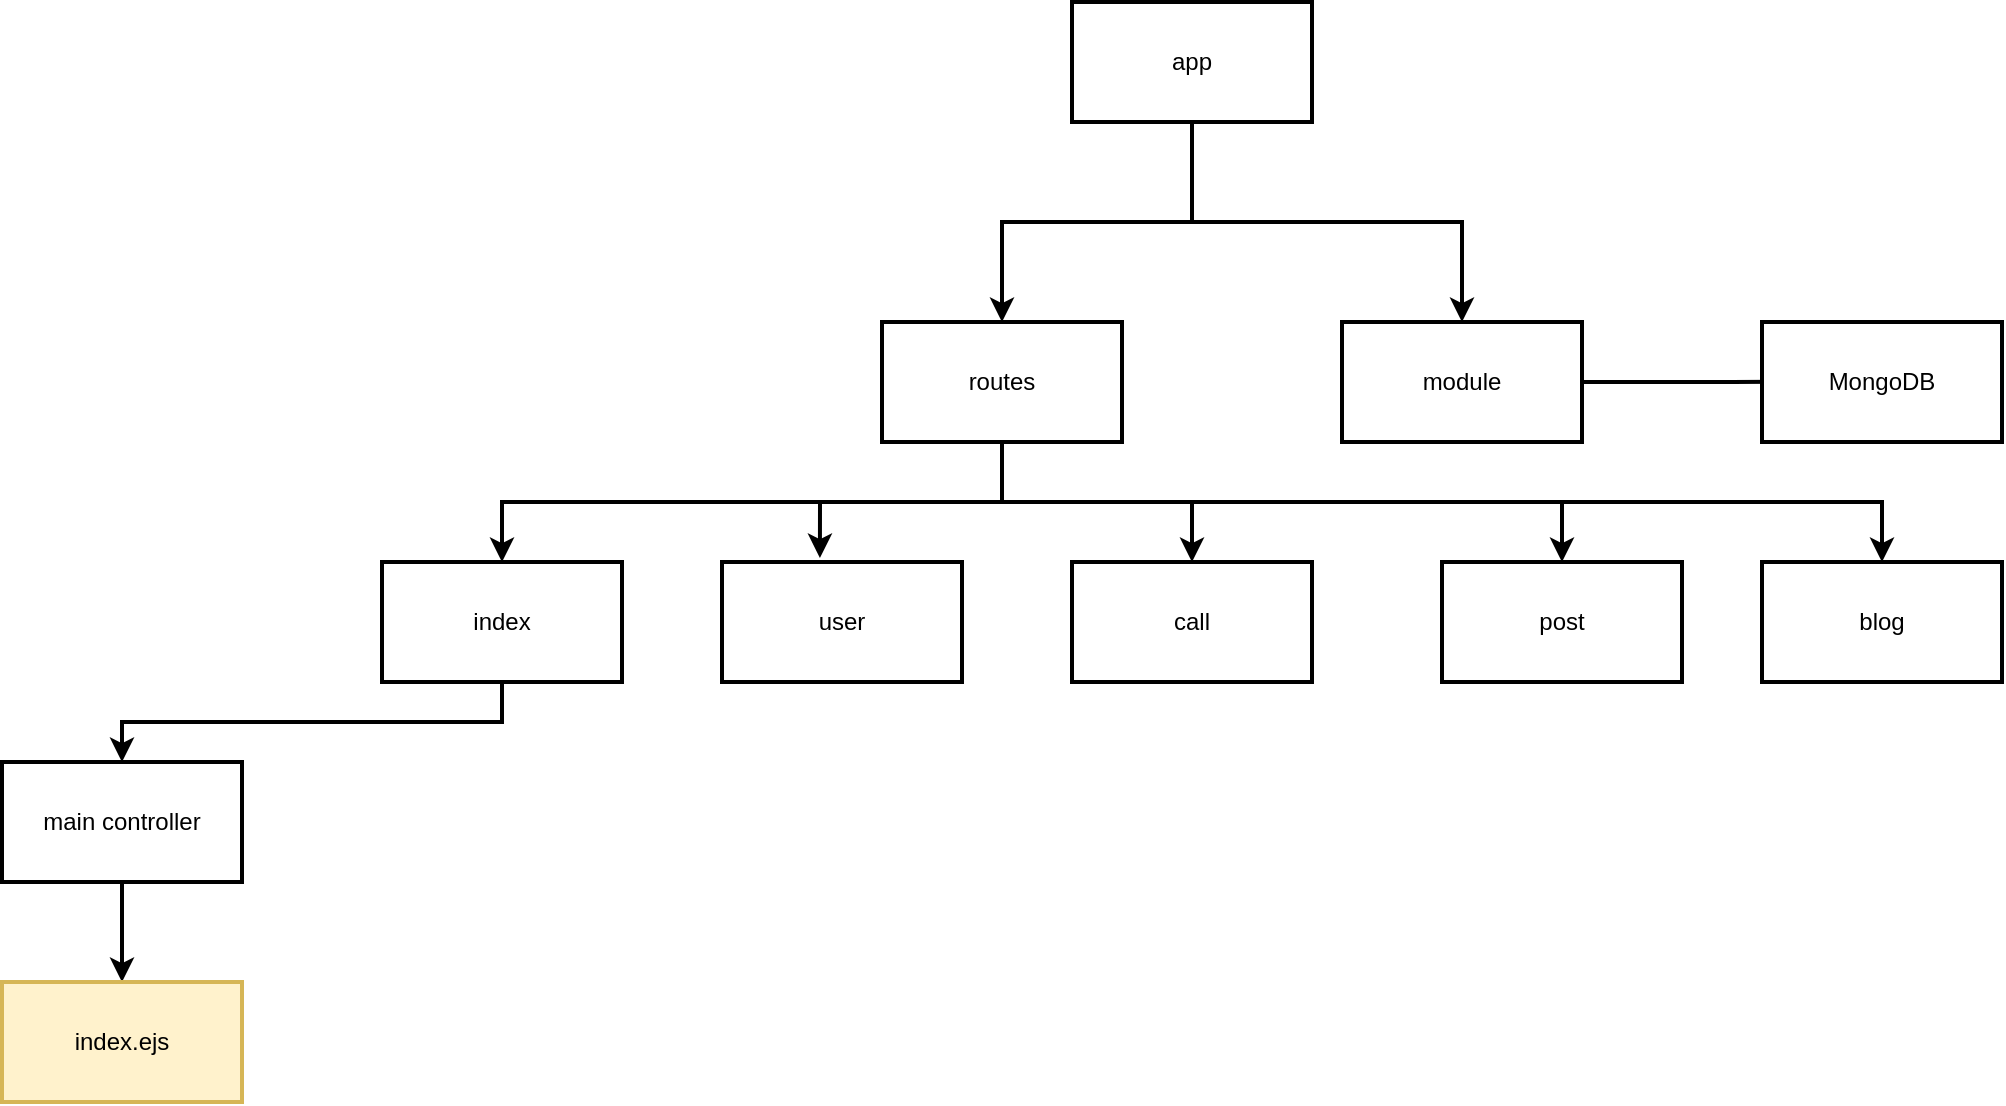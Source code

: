 <mxfile version="18.0.7" type="github">
  <diagram id="qJh4Tfe-B-9KsJ8jKObU" name="Page-1">
    <mxGraphModel dx="1941" dy="882" grid="1" gridSize="10" guides="1" tooltips="1" connect="1" arrows="1" fold="1" page="1" pageScale="1" pageWidth="850" pageHeight="1100" math="0" shadow="0">
      <root>
        <mxCell id="0" />
        <mxCell id="1" parent="0" />
        <mxCell id="EBMkzUaa5GbAWt32uatU-6" style="edgeStyle=orthogonalEdgeStyle;rounded=0;orthogonalLoop=1;jettySize=auto;html=1;exitX=0.5;exitY=1;exitDx=0;exitDy=0;strokeWidth=2;" edge="1" parent="1" source="EBMkzUaa5GbAWt32uatU-1" target="EBMkzUaa5GbAWt32uatU-2">
          <mxGeometry relative="1" as="geometry" />
        </mxCell>
        <mxCell id="EBMkzUaa5GbAWt32uatU-17" style="edgeStyle=orthogonalEdgeStyle;rounded=0;orthogonalLoop=1;jettySize=auto;html=1;exitX=0.5;exitY=1;exitDx=0;exitDy=0;entryX=0.5;entryY=0;entryDx=0;entryDy=0;strokeWidth=2;" edge="1" parent="1" source="EBMkzUaa5GbAWt32uatU-1" target="EBMkzUaa5GbAWt32uatU-11">
          <mxGeometry relative="1" as="geometry" />
        </mxCell>
        <mxCell id="EBMkzUaa5GbAWt32uatU-1" value="app" style="rounded=0;whiteSpace=wrap;html=1;strokeWidth=2;" vertex="1" parent="1">
          <mxGeometry x="365" y="60" width="120" height="60" as="geometry" />
        </mxCell>
        <mxCell id="EBMkzUaa5GbAWt32uatU-12" style="edgeStyle=orthogonalEdgeStyle;rounded=0;orthogonalLoop=1;jettySize=auto;html=1;exitX=0.5;exitY=1;exitDx=0;exitDy=0;entryX=0.5;entryY=0;entryDx=0;entryDy=0;strokeWidth=2;" edge="1" parent="1" source="EBMkzUaa5GbAWt32uatU-2" target="EBMkzUaa5GbAWt32uatU-3">
          <mxGeometry relative="1" as="geometry" />
        </mxCell>
        <mxCell id="EBMkzUaa5GbAWt32uatU-13" style="edgeStyle=orthogonalEdgeStyle;rounded=0;orthogonalLoop=1;jettySize=auto;html=1;exitX=0.5;exitY=1;exitDx=0;exitDy=0;entryX=0.408;entryY=-0.033;entryDx=0;entryDy=0;entryPerimeter=0;strokeWidth=2;" edge="1" parent="1" source="EBMkzUaa5GbAWt32uatU-2" target="EBMkzUaa5GbAWt32uatU-7">
          <mxGeometry relative="1" as="geometry" />
        </mxCell>
        <mxCell id="EBMkzUaa5GbAWt32uatU-14" style="edgeStyle=orthogonalEdgeStyle;rounded=0;orthogonalLoop=1;jettySize=auto;html=1;exitX=0.5;exitY=1;exitDx=0;exitDy=0;entryX=0.5;entryY=0;entryDx=0;entryDy=0;strokeWidth=2;" edge="1" parent="1" source="EBMkzUaa5GbAWt32uatU-2" target="EBMkzUaa5GbAWt32uatU-8">
          <mxGeometry relative="1" as="geometry" />
        </mxCell>
        <mxCell id="EBMkzUaa5GbAWt32uatU-15" style="edgeStyle=orthogonalEdgeStyle;rounded=0;orthogonalLoop=1;jettySize=auto;html=1;exitX=0.5;exitY=1;exitDx=0;exitDy=0;entryX=0.5;entryY=0;entryDx=0;entryDy=0;strokeWidth=2;" edge="1" parent="1" source="EBMkzUaa5GbAWt32uatU-2" target="EBMkzUaa5GbAWt32uatU-10">
          <mxGeometry relative="1" as="geometry" />
        </mxCell>
        <mxCell id="EBMkzUaa5GbAWt32uatU-16" style="edgeStyle=orthogonalEdgeStyle;rounded=0;orthogonalLoop=1;jettySize=auto;html=1;exitX=0.5;exitY=1;exitDx=0;exitDy=0;strokeWidth=2;" edge="1" parent="1" source="EBMkzUaa5GbAWt32uatU-2" target="EBMkzUaa5GbAWt32uatU-9">
          <mxGeometry relative="1" as="geometry" />
        </mxCell>
        <mxCell id="EBMkzUaa5GbAWt32uatU-2" value="routes" style="rounded=0;whiteSpace=wrap;html=1;strokeWidth=2;" vertex="1" parent="1">
          <mxGeometry x="270" y="220" width="120" height="60" as="geometry" />
        </mxCell>
        <mxCell id="EBMkzUaa5GbAWt32uatU-21" style="edgeStyle=orthogonalEdgeStyle;rounded=0;orthogonalLoop=1;jettySize=auto;html=1;exitX=0.5;exitY=1;exitDx=0;exitDy=0;entryX=0.5;entryY=0;entryDx=0;entryDy=0;strokeWidth=2;" edge="1" parent="1" source="EBMkzUaa5GbAWt32uatU-3" target="EBMkzUaa5GbAWt32uatU-20">
          <mxGeometry relative="1" as="geometry" />
        </mxCell>
        <mxCell id="EBMkzUaa5GbAWt32uatU-3" value="index" style="rounded=0;whiteSpace=wrap;html=1;strokeWidth=2;" vertex="1" parent="1">
          <mxGeometry x="20" y="340" width="120" height="60" as="geometry" />
        </mxCell>
        <mxCell id="EBMkzUaa5GbAWt32uatU-7" value="user" style="rounded=0;whiteSpace=wrap;html=1;strokeWidth=2;" vertex="1" parent="1">
          <mxGeometry x="190" y="340" width="120" height="60" as="geometry" />
        </mxCell>
        <mxCell id="EBMkzUaa5GbAWt32uatU-8" value="call" style="rounded=0;whiteSpace=wrap;html=1;strokeWidth=2;" vertex="1" parent="1">
          <mxGeometry x="365" y="340" width="120" height="60" as="geometry" />
        </mxCell>
        <mxCell id="EBMkzUaa5GbAWt32uatU-9" value="blog" style="rounded=0;whiteSpace=wrap;html=1;strokeWidth=2;" vertex="1" parent="1">
          <mxGeometry x="710" y="340" width="120" height="60" as="geometry" />
        </mxCell>
        <mxCell id="EBMkzUaa5GbAWt32uatU-10" value="post" style="rounded=0;whiteSpace=wrap;html=1;strokeWidth=2;" vertex="1" parent="1">
          <mxGeometry x="550" y="340" width="120" height="60" as="geometry" />
        </mxCell>
        <mxCell id="EBMkzUaa5GbAWt32uatU-18" style="edgeStyle=orthogonalEdgeStyle;rounded=0;orthogonalLoop=1;jettySize=auto;html=1;exitX=1;exitY=0.5;exitDx=0;exitDy=0;strokeWidth=2;" edge="1" parent="1" source="EBMkzUaa5GbAWt32uatU-11">
          <mxGeometry relative="1" as="geometry">
            <mxPoint x="770" y="249.765" as="targetPoint" />
          </mxGeometry>
        </mxCell>
        <mxCell id="EBMkzUaa5GbAWt32uatU-11" value="module" style="rounded=0;whiteSpace=wrap;html=1;strokeWidth=2;" vertex="1" parent="1">
          <mxGeometry x="500" y="220" width="120" height="60" as="geometry" />
        </mxCell>
        <mxCell id="EBMkzUaa5GbAWt32uatU-19" value="MongoDB" style="rounded=0;whiteSpace=wrap;html=1;strokeWidth=2;" vertex="1" parent="1">
          <mxGeometry x="710" y="220" width="120" height="60" as="geometry" />
        </mxCell>
        <mxCell id="EBMkzUaa5GbAWt32uatU-24" style="edgeStyle=orthogonalEdgeStyle;rounded=0;orthogonalLoop=1;jettySize=auto;html=1;exitX=0.5;exitY=1;exitDx=0;exitDy=0;entryX=0.5;entryY=0;entryDx=0;entryDy=0;strokeWidth=2;" edge="1" parent="1" source="EBMkzUaa5GbAWt32uatU-20" target="EBMkzUaa5GbAWt32uatU-23">
          <mxGeometry relative="1" as="geometry" />
        </mxCell>
        <mxCell id="EBMkzUaa5GbAWt32uatU-20" value="main controller" style="rounded=0;whiteSpace=wrap;html=1;strokeWidth=2;" vertex="1" parent="1">
          <mxGeometry x="-170" y="440" width="120" height="60" as="geometry" />
        </mxCell>
        <mxCell id="EBMkzUaa5GbAWt32uatU-23" value="index.ejs" style="rounded=0;whiteSpace=wrap;html=1;strokeWidth=2;fillColor=#fff2cc;strokeColor=#d6b656;" vertex="1" parent="1">
          <mxGeometry x="-170" y="550" width="120" height="60" as="geometry" />
        </mxCell>
      </root>
    </mxGraphModel>
  </diagram>
</mxfile>
